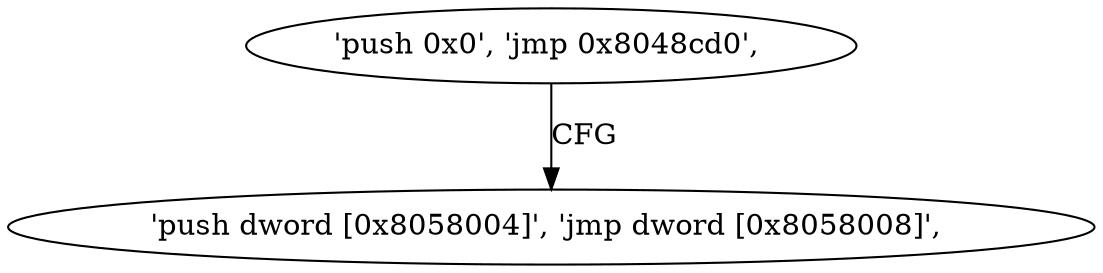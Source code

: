 digraph "func" {
"134515942" [label = "'push 0x0', 'jmp 0x8048cd0', " ]
"134515920" [label = "'push dword [0x8058004]', 'jmp dword [0x8058008]', " ]
"134515942" -> "134515920" [ label = "CFG" ]
}
